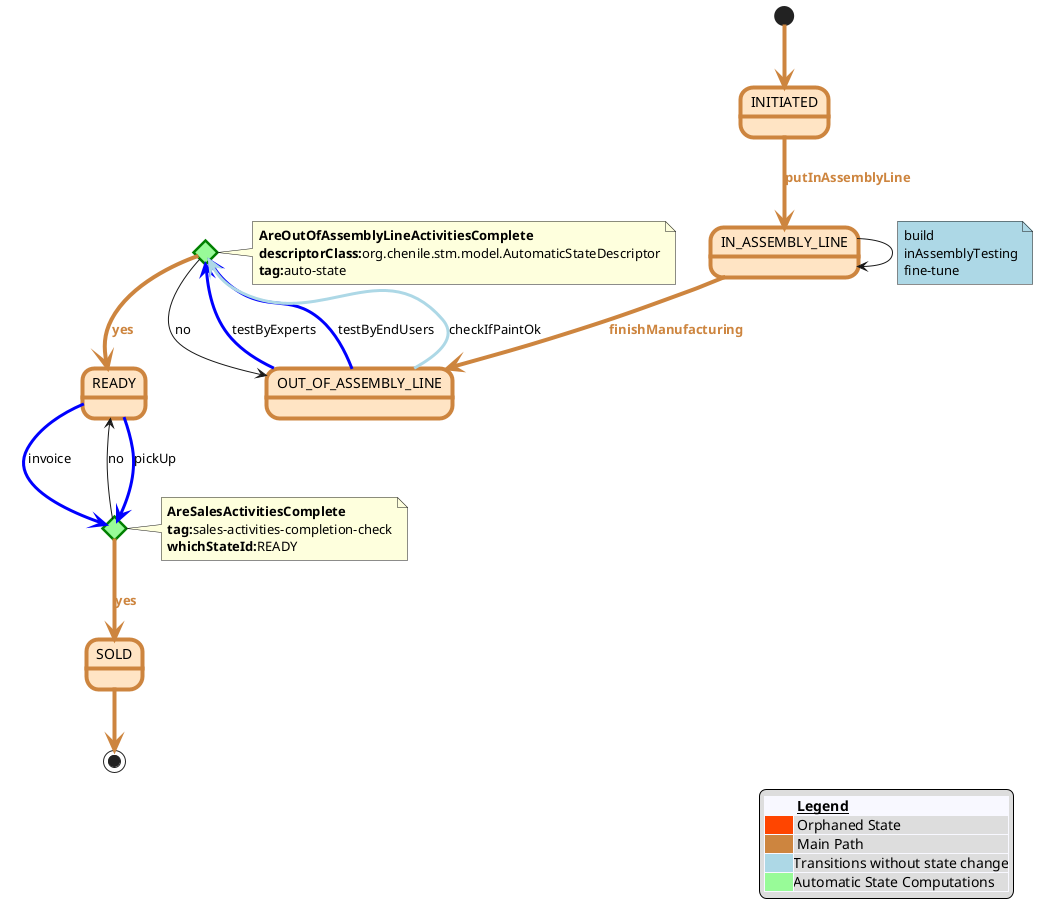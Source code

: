 @startuml
<style>
     diamond {
     BackgroundColor #palegreen
     LineColor #green
     LineThickness 2.5
     }
  </style>
  skinparam state  {
   BorderThickness<<MAIN_PATH>> 4
   BorderColor<<MAIN_PATH>> Peru
   BackgroundColor<<MAIN_PATH>> Bisque
   BackgroundColor<<orphaned>> OrangeRed
  }
state AreOutOfAssemblyLineActivitiesComplete <<choice>> 
note right of AreOutOfAssemblyLineActivitiesComplete : **AreOutOfAssemblyLineActivitiesComplete**\n**descriptorClass:**org.chenile.stm.model.AutomaticStateDescriptor\n**tag:**auto-state
state READY <<MAIN_PATH>> 
state OUT_OF_ASSEMBLY_LINE <<MAIN_PATH>> 
state SOLD <<MAIN_PATH>> 
state AreSalesActivitiesComplete <<choice>> 
note right of AreSalesActivitiesComplete : **AreSalesActivitiesComplete**\n**tag:**sales-activities-completion-check\n**whichStateId:**READY
state IN_ASSEMBLY_LINE <<MAIN_PATH>> 
state INITIATED <<MAIN_PATH>> 
AreOutOfAssemblyLineActivitiesComplete --> OUT_OF_ASSEMBLY_LINE : no
AreOutOfAssemblyLineActivitiesComplete -[thickness=4,#Peru]-> READY : <color:Peru>**yes**
READY -[thickness=3,#blue]-> AreSalesActivitiesComplete : pickUp
READY -[thickness=3,#blue]-> AreSalesActivitiesComplete : invoice
OUT_OF_ASSEMBLY_LINE -[thickness=3,#blue]-> AreOutOfAssemblyLineActivitiesComplete : testByExperts
OUT_OF_ASSEMBLY_LINE -[thickness=3,#blue]-> AreOutOfAssemblyLineActivitiesComplete : testByEndUsers
OUT_OF_ASSEMBLY_LINE -[thickness=3,#LightBlue]-> AreOutOfAssemblyLineActivitiesComplete : checkIfPaintOk
SOLD -[thickness=4,#Peru]-> [*]
AreSalesActivitiesComplete --> READY : no
AreSalesActivitiesComplete -[thickness=4,#Peru]-> SOLD : <color:Peru>**yes**
IN_ASSEMBLY_LINE -[thickness=4,#Peru]-> OUT_OF_ASSEMBLY_LINE : <color:Peru>**finishManufacturing**
IN_ASSEMBLY_LINE --> IN_ASSEMBLY_LINE
note on link #LightBlue
build
inAssemblyTesting
fine-tune
end note
[*] -[thickness=4,#Peru]-> INITIATED
INITIATED -[thickness=4,#Peru]-> IN_ASSEMBLY_LINE : <color:Peru>**putInAssemblyLine**
legend right
<#GhostWhite,#GhostWhite>|        |= __Legend__ |
|<#OrangeRed>   | Orphaned State|
|<#Peru>   | Main Path|
|<#LightBlue> |Transitions without state change|
|<#PaleGreen> |Automatic State Computations|
endlegend
@enduml
